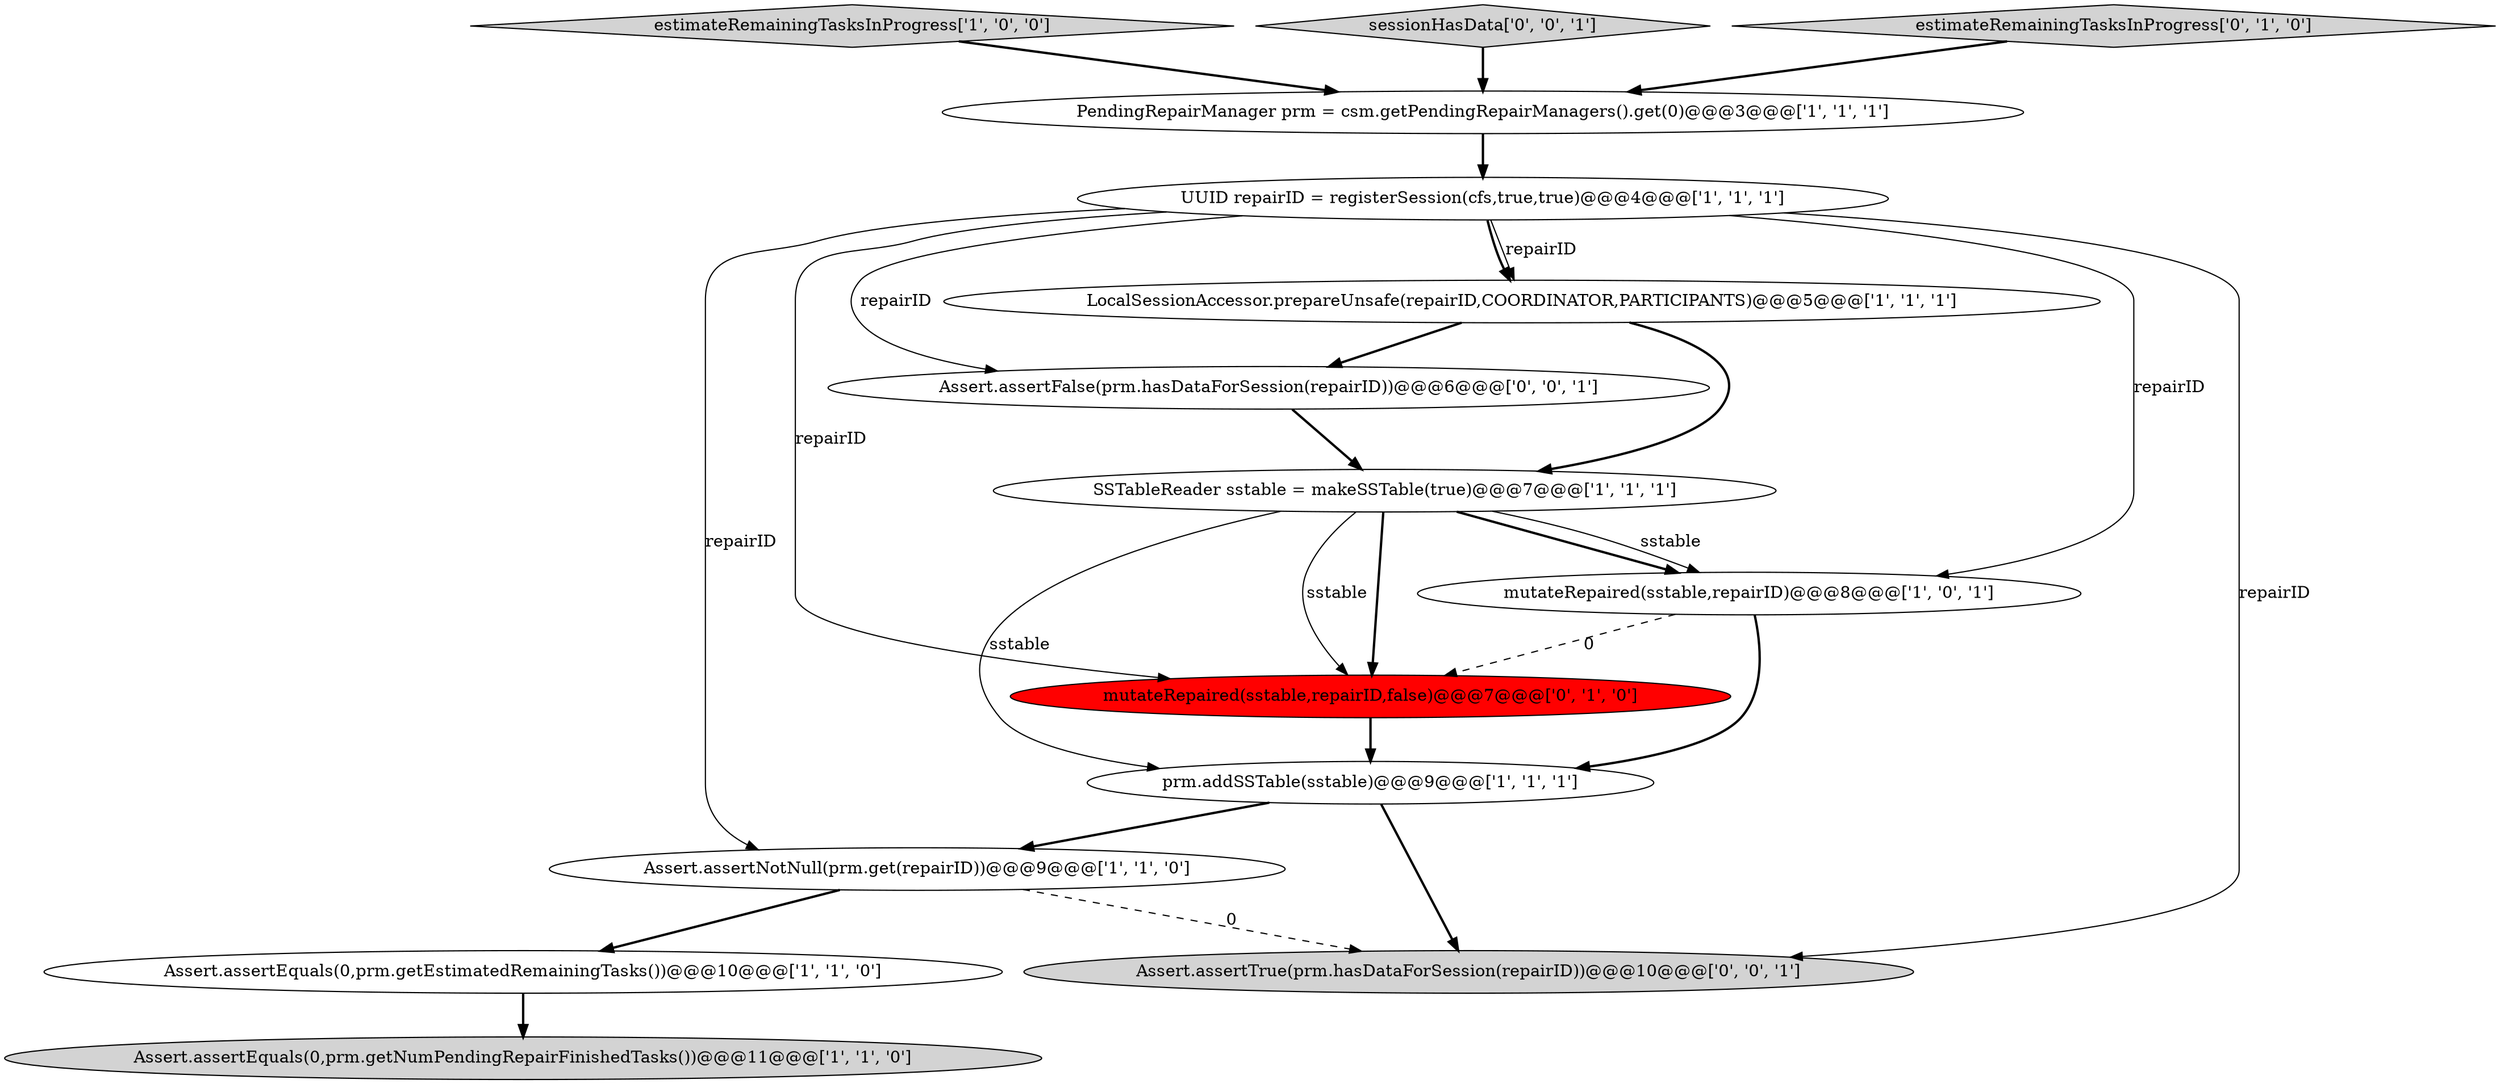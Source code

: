 digraph {
5 [style = filled, label = "estimateRemainingTasksInProgress['1', '0', '0']", fillcolor = lightgray, shape = diamond image = "AAA0AAABBB1BBB"];
0 [style = filled, label = "LocalSessionAccessor.prepareUnsafe(repairID,COORDINATOR,PARTICIPANTS)@@@5@@@['1', '1', '1']", fillcolor = white, shape = ellipse image = "AAA0AAABBB1BBB"];
7 [style = filled, label = "prm.addSSTable(sstable)@@@9@@@['1', '1', '1']", fillcolor = white, shape = ellipse image = "AAA0AAABBB1BBB"];
11 [style = filled, label = "mutateRepaired(sstable,repairID,false)@@@7@@@['0', '1', '0']", fillcolor = red, shape = ellipse image = "AAA1AAABBB2BBB"];
2 [style = filled, label = "mutateRepaired(sstable,repairID)@@@8@@@['1', '0', '1']", fillcolor = white, shape = ellipse image = "AAA0AAABBB1BBB"];
13 [style = filled, label = "sessionHasData['0', '0', '1']", fillcolor = lightgray, shape = diamond image = "AAA0AAABBB3BBB"];
9 [style = filled, label = "Assert.assertEquals(0,prm.getEstimatedRemainingTasks())@@@10@@@['1', '1', '0']", fillcolor = white, shape = ellipse image = "AAA0AAABBB1BBB"];
10 [style = filled, label = "estimateRemainingTasksInProgress['0', '1', '0']", fillcolor = lightgray, shape = diamond image = "AAA0AAABBB2BBB"];
6 [style = filled, label = "UUID repairID = registerSession(cfs,true,true)@@@4@@@['1', '1', '1']", fillcolor = white, shape = ellipse image = "AAA0AAABBB1BBB"];
14 [style = filled, label = "Assert.assertTrue(prm.hasDataForSession(repairID))@@@10@@@['0', '0', '1']", fillcolor = lightgray, shape = ellipse image = "AAA0AAABBB3BBB"];
3 [style = filled, label = "Assert.assertEquals(0,prm.getNumPendingRepairFinishedTasks())@@@11@@@['1', '1', '0']", fillcolor = lightgray, shape = ellipse image = "AAA0AAABBB1BBB"];
12 [style = filled, label = "Assert.assertFalse(prm.hasDataForSession(repairID))@@@6@@@['0', '0', '1']", fillcolor = white, shape = ellipse image = "AAA0AAABBB3BBB"];
1 [style = filled, label = "PendingRepairManager prm = csm.getPendingRepairManagers().get(0)@@@3@@@['1', '1', '1']", fillcolor = white, shape = ellipse image = "AAA0AAABBB1BBB"];
4 [style = filled, label = "SSTableReader sstable = makeSSTable(true)@@@7@@@['1', '1', '1']", fillcolor = white, shape = ellipse image = "AAA0AAABBB1BBB"];
8 [style = filled, label = "Assert.assertNotNull(prm.get(repairID))@@@9@@@['1', '1', '0']", fillcolor = white, shape = ellipse image = "AAA0AAABBB1BBB"];
4->11 [style = solid, label="sstable"];
0->12 [style = bold, label=""];
6->12 [style = solid, label="repairID"];
6->8 [style = solid, label="repairID"];
6->0 [style = bold, label=""];
4->2 [style = bold, label=""];
8->14 [style = dashed, label="0"];
7->8 [style = bold, label=""];
4->2 [style = solid, label="sstable"];
13->1 [style = bold, label=""];
7->14 [style = bold, label=""];
5->1 [style = bold, label=""];
1->6 [style = bold, label=""];
6->11 [style = solid, label="repairID"];
12->4 [style = bold, label=""];
0->4 [style = bold, label=""];
6->14 [style = solid, label="repairID"];
4->7 [style = solid, label="sstable"];
6->2 [style = solid, label="repairID"];
8->9 [style = bold, label=""];
9->3 [style = bold, label=""];
6->0 [style = solid, label="repairID"];
2->11 [style = dashed, label="0"];
2->7 [style = bold, label=""];
4->11 [style = bold, label=""];
10->1 [style = bold, label=""];
11->7 [style = bold, label=""];
}
